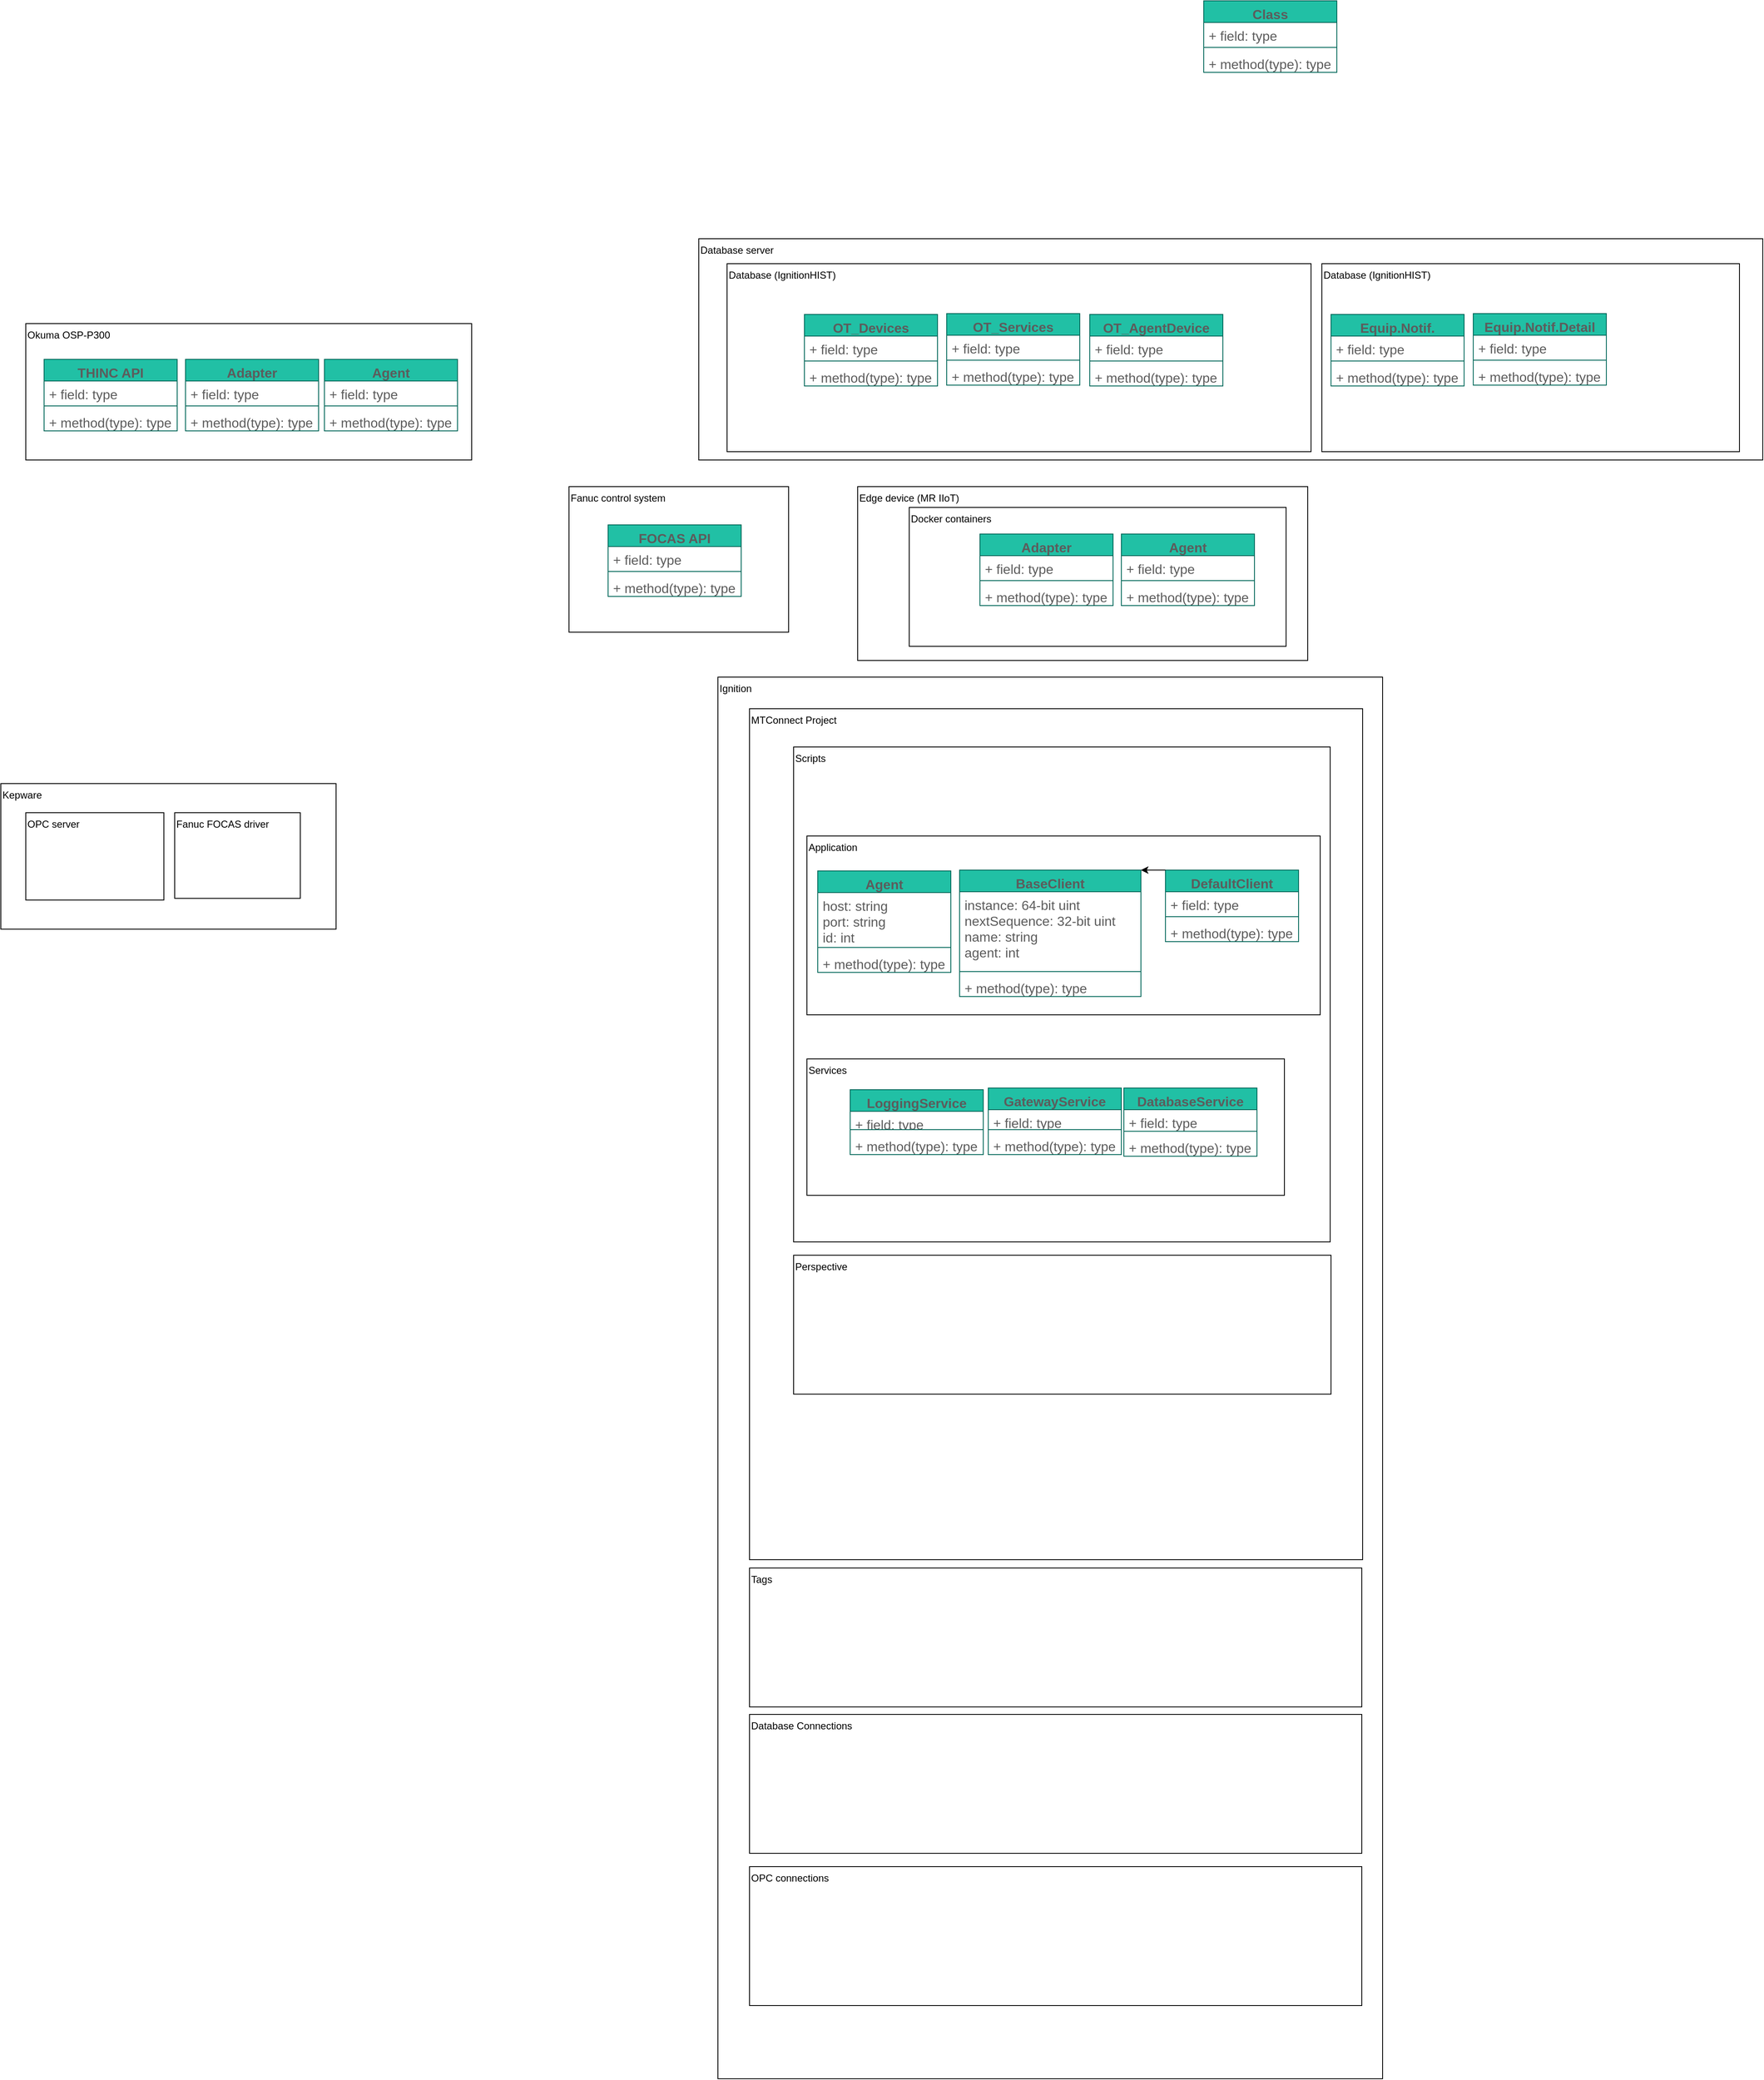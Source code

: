 <mxfile version="20.5.3" type="github">
  <diagram id="Y8VD3bbsFug7fa-G-Edv" name="Page-1">
    <mxGraphModel dx="2064" dy="1739" grid="0" gridSize="10" guides="1" tooltips="1" connect="1" arrows="1" fold="1" page="0" pageScale="1" pageWidth="850" pageHeight="1100" math="0" shadow="0">
      <root>
        <mxCell id="0" />
        <mxCell id="1" parent="0" />
        <mxCell id="nwVFUQn7Gyxe_FwkuT-B-43" value="Fanuc control system" style="rounded=0;whiteSpace=wrap;html=1;align=left;verticalAlign=top;" vertex="1" parent="1">
          <mxGeometry x="-369" y="-84" width="264" height="175" as="geometry" />
        </mxCell>
        <mxCell id="cE-XZR6qFVG_7nGPDlGH-24" value="Edge device (MR IIoT)" style="rounded=0;whiteSpace=wrap;html=1;align=left;verticalAlign=top;" parent="1" vertex="1">
          <mxGeometry x="-22" y="-84" width="541" height="209" as="geometry" />
        </mxCell>
        <mxCell id="nwVFUQn7Gyxe_FwkuT-B-20" value="Docker containers" style="rounded=0;whiteSpace=wrap;html=1;align=left;verticalAlign=top;" vertex="1" parent="1">
          <mxGeometry x="40" y="-59" width="453" height="167" as="geometry" />
        </mxCell>
        <mxCell id="nwVFUQn7Gyxe_FwkuT-B-6" value="Database server" style="rounded=0;whiteSpace=wrap;html=1;align=left;verticalAlign=top;" vertex="1" parent="1">
          <mxGeometry x="-213" y="-382" width="1279" height="266" as="geometry" />
        </mxCell>
        <mxCell id="nwVFUQn7Gyxe_FwkuT-B-1" value="Ignition" style="rounded=0;whiteSpace=wrap;html=1;align=left;verticalAlign=top;" vertex="1" parent="1">
          <mxGeometry x="-190" y="145" width="799" height="1685" as="geometry" />
        </mxCell>
        <mxCell id="ojhhG3WkHg60o16cQQcv-1" value="MTConnect Project" style="rounded=0;whiteSpace=wrap;html=1;align=left;verticalAlign=top;" parent="1" vertex="1">
          <mxGeometry x="-152" y="183" width="737" height="1023" as="geometry" />
        </mxCell>
        <mxCell id="ojhhG3WkHg60o16cQQcv-8" value="Scripts" style="rounded=0;whiteSpace=wrap;html=1;align=left;verticalAlign=top;" parent="1" vertex="1">
          <mxGeometry x="-99" y="229" width="645" height="595" as="geometry" />
        </mxCell>
        <mxCell id="cE-XZR6qFVG_7nGPDlGH-3" value="Application" style="rounded=0;whiteSpace=wrap;html=1;align=left;verticalAlign=top;" parent="1" vertex="1">
          <mxGeometry x="-83" y="336" width="617" height="215" as="geometry" />
        </mxCell>
        <mxCell id="cE-XZR6qFVG_7nGPDlGH-2" value="Services" style="rounded=0;whiteSpace=wrap;html=1;align=left;verticalAlign=top;" parent="1" vertex="1">
          <mxGeometry x="-83" y="604" width="574" height="164" as="geometry" />
        </mxCell>
        <mxCell id="c3xup34KW6eh66UdVi6g-12" value="Agent" style="swimlane;fontStyle=1;align=center;verticalAlign=top;childLayout=stackLayout;horizontal=1;startSize=26;horizontalStack=0;resizeParent=1;resizeParentMax=0;resizeLast=0;collapsible=1;marginBottom=0;fontSize=16;fillColor=#21C0A5;strokeColor=#006658;fontColor=#5C5C5C;rounded=0;" parent="1" vertex="1">
          <mxGeometry x="-70" y="378" width="160" height="122" as="geometry" />
        </mxCell>
        <mxCell id="c3xup34KW6eh66UdVi6g-13" value="host: string&#xa;port: string&#xa;id: int" style="text;strokeColor=none;fillColor=none;align=left;verticalAlign=top;spacingLeft=4;spacingRight=4;overflow=hidden;rotatable=0;points=[[0,0.5],[1,0.5]];portConstraint=eastwest;fontSize=16;fontColor=#5C5C5C;rounded=0;" parent="c3xup34KW6eh66UdVi6g-12" vertex="1">
          <mxGeometry y="26" width="160" height="62" as="geometry" />
        </mxCell>
        <mxCell id="c3xup34KW6eh66UdVi6g-14" value="" style="line;strokeWidth=1;fillColor=none;align=left;verticalAlign=middle;spacingTop=-1;spacingLeft=3;spacingRight=3;rotatable=0;labelPosition=right;points=[];portConstraint=eastwest;fontSize=16;strokeColor=#006658;fontColor=#5C5C5C;rounded=0;" parent="c3xup34KW6eh66UdVi6g-12" vertex="1">
          <mxGeometry y="88" width="160" height="8" as="geometry" />
        </mxCell>
        <mxCell id="c3xup34KW6eh66UdVi6g-15" value="+ method(type): type" style="text;strokeColor=none;fillColor=none;align=left;verticalAlign=top;spacingLeft=4;spacingRight=4;overflow=hidden;rotatable=0;points=[[0,0.5],[1,0.5]];portConstraint=eastwest;fontSize=16;fontColor=#5C5C5C;rounded=0;" parent="c3xup34KW6eh66UdVi6g-12" vertex="1">
          <mxGeometry y="96" width="160" height="26" as="geometry" />
        </mxCell>
        <mxCell id="c3xup34KW6eh66UdVi6g-21" value="BaseClient" style="swimlane;fontStyle=1;align=center;verticalAlign=top;childLayout=stackLayout;horizontal=1;startSize=26;horizontalStack=0;resizeParent=1;resizeParentMax=0;resizeLast=0;collapsible=1;marginBottom=0;fontSize=16;fillColor=#21C0A5;strokeColor=#006658;fontColor=#5C5C5C;rounded=0;" parent="1" vertex="1">
          <mxGeometry x="100.5" y="377" width="218" height="152" as="geometry" />
        </mxCell>
        <mxCell id="c3xup34KW6eh66UdVi6g-22" value="instance: 64-bit uint&#xa;nextSequence: 32-bit uint&#xa;name: string&#xa;agent: int" style="text;strokeColor=none;fillColor=none;align=left;verticalAlign=top;spacingLeft=4;spacingRight=4;overflow=hidden;rotatable=0;points=[[0,0.5],[1,0.5]];portConstraint=eastwest;fontSize=16;fontColor=#5C5C5C;rounded=0;" parent="c3xup34KW6eh66UdVi6g-21" vertex="1">
          <mxGeometry y="26" width="218" height="92" as="geometry" />
        </mxCell>
        <mxCell id="c3xup34KW6eh66UdVi6g-23" value="" style="line;strokeWidth=1;fillColor=none;align=left;verticalAlign=middle;spacingTop=-1;spacingLeft=3;spacingRight=3;rotatable=0;labelPosition=right;points=[];portConstraint=eastwest;fontSize=16;strokeColor=#006658;fontColor=#5C5C5C;rounded=0;" parent="c3xup34KW6eh66UdVi6g-21" vertex="1">
          <mxGeometry y="118" width="218" height="8" as="geometry" />
        </mxCell>
        <mxCell id="c3xup34KW6eh66UdVi6g-24" value="+ method(type): type" style="text;strokeColor=none;fillColor=none;align=left;verticalAlign=top;spacingLeft=4;spacingRight=4;overflow=hidden;rotatable=0;points=[[0,0.5],[1,0.5]];portConstraint=eastwest;fontSize=16;fontColor=#5C5C5C;rounded=0;" parent="c3xup34KW6eh66UdVi6g-21" vertex="1">
          <mxGeometry y="126" width="218" height="26" as="geometry" />
        </mxCell>
        <mxCell id="c3xup34KW6eh66UdVi6g-25" value="DatabaseService" style="swimlane;fontStyle=1;align=center;verticalAlign=top;childLayout=stackLayout;horizontal=1;startSize=26;horizontalStack=0;resizeParent=1;resizeParentMax=0;resizeLast=0;collapsible=1;marginBottom=0;fontSize=16;fillColor=#21C0A5;strokeColor=#006658;fontColor=#5C5C5C;rounded=0;" parent="1" vertex="1">
          <mxGeometry x="298" y="639" width="160" height="82" as="geometry" />
        </mxCell>
        <mxCell id="c3xup34KW6eh66UdVi6g-26" value="+ field: type" style="text;strokeColor=none;fillColor=none;align=left;verticalAlign=top;spacingLeft=4;spacingRight=4;overflow=hidden;rotatable=0;points=[[0,0.5],[1,0.5]];portConstraint=eastwest;fontSize=16;fontColor=#5C5C5C;rounded=0;" parent="c3xup34KW6eh66UdVi6g-25" vertex="1">
          <mxGeometry y="26" width="160" height="22" as="geometry" />
        </mxCell>
        <mxCell id="c3xup34KW6eh66UdVi6g-27" value="" style="line;strokeWidth=1;fillColor=none;align=left;verticalAlign=middle;spacingTop=-1;spacingLeft=3;spacingRight=3;rotatable=0;labelPosition=right;points=[];portConstraint=eastwest;fontSize=16;strokeColor=#006658;fontColor=#5C5C5C;rounded=0;" parent="c3xup34KW6eh66UdVi6g-25" vertex="1">
          <mxGeometry y="48" width="160" height="8" as="geometry" />
        </mxCell>
        <mxCell id="c3xup34KW6eh66UdVi6g-28" value="+ method(type): type" style="text;strokeColor=none;fillColor=none;align=left;verticalAlign=top;spacingLeft=4;spacingRight=4;overflow=hidden;rotatable=0;points=[[0,0.5],[1,0.5]];portConstraint=eastwest;fontSize=16;fontColor=#5C5C5C;rounded=0;" parent="c3xup34KW6eh66UdVi6g-25" vertex="1">
          <mxGeometry y="56" width="160" height="26" as="geometry" />
        </mxCell>
        <mxCell id="c3xup34KW6eh66UdVi6g-29" value="GatewayService" style="swimlane;fontStyle=1;align=center;verticalAlign=top;childLayout=stackLayout;horizontal=1;startSize=26;horizontalStack=0;resizeParent=1;resizeParentMax=0;resizeLast=0;collapsible=1;marginBottom=0;fontSize=16;fillColor=#21C0A5;strokeColor=#006658;fontColor=#5C5C5C;rounded=0;" parent="1" vertex="1">
          <mxGeometry x="135" y="639" width="160" height="80" as="geometry" />
        </mxCell>
        <mxCell id="c3xup34KW6eh66UdVi6g-30" value="+ field: type" style="text;strokeColor=none;fillColor=none;align=left;verticalAlign=top;spacingLeft=4;spacingRight=4;overflow=hidden;rotatable=0;points=[[0,0.5],[1,0.5]];portConstraint=eastwest;fontSize=16;fontColor=#5C5C5C;rounded=0;" parent="c3xup34KW6eh66UdVi6g-29" vertex="1">
          <mxGeometry y="26" width="160" height="20" as="geometry" />
        </mxCell>
        <mxCell id="c3xup34KW6eh66UdVi6g-31" value="" style="line;strokeWidth=1;fillColor=none;align=left;verticalAlign=middle;spacingTop=-1;spacingLeft=3;spacingRight=3;rotatable=0;labelPosition=right;points=[];portConstraint=eastwest;fontSize=16;strokeColor=#006658;fontColor=#5C5C5C;rounded=0;" parent="c3xup34KW6eh66UdVi6g-29" vertex="1">
          <mxGeometry y="46" width="160" height="8" as="geometry" />
        </mxCell>
        <mxCell id="c3xup34KW6eh66UdVi6g-32" value="+ method(type): type" style="text;strokeColor=none;fillColor=none;align=left;verticalAlign=top;spacingLeft=4;spacingRight=4;overflow=hidden;rotatable=0;points=[[0,0.5],[1,0.5]];portConstraint=eastwest;fontSize=16;fontColor=#5C5C5C;rounded=0;" parent="c3xup34KW6eh66UdVi6g-29" vertex="1">
          <mxGeometry y="54" width="160" height="26" as="geometry" />
        </mxCell>
        <mxCell id="c3xup34KW6eh66UdVi6g-33" value="LoggingService" style="swimlane;fontStyle=1;align=center;verticalAlign=top;childLayout=stackLayout;horizontal=1;startSize=26;horizontalStack=0;resizeParent=1;resizeParentMax=0;resizeLast=0;collapsible=1;marginBottom=0;fontSize=16;fillColor=#21C0A5;strokeColor=#006658;fontColor=#5C5C5C;rounded=0;" parent="1" vertex="1">
          <mxGeometry x="-31" y="641" width="160" height="78" as="geometry" />
        </mxCell>
        <mxCell id="c3xup34KW6eh66UdVi6g-34" value="+ field: type" style="text;strokeColor=none;fillColor=none;align=left;verticalAlign=top;spacingLeft=4;spacingRight=4;overflow=hidden;rotatable=0;points=[[0,0.5],[1,0.5]];portConstraint=eastwest;fontSize=16;fontColor=#5C5C5C;rounded=0;" parent="c3xup34KW6eh66UdVi6g-33" vertex="1">
          <mxGeometry y="26" width="160" height="18" as="geometry" />
        </mxCell>
        <mxCell id="c3xup34KW6eh66UdVi6g-35" value="" style="line;strokeWidth=1;fillColor=none;align=left;verticalAlign=middle;spacingTop=-1;spacingLeft=3;spacingRight=3;rotatable=0;labelPosition=right;points=[];portConstraint=eastwest;fontSize=16;strokeColor=#006658;fontColor=#5C5C5C;rounded=0;" parent="c3xup34KW6eh66UdVi6g-33" vertex="1">
          <mxGeometry y="44" width="160" height="8" as="geometry" />
        </mxCell>
        <mxCell id="c3xup34KW6eh66UdVi6g-36" value="+ method(type): type" style="text;strokeColor=none;fillColor=none;align=left;verticalAlign=top;spacingLeft=4;spacingRight=4;overflow=hidden;rotatable=0;points=[[0,0.5],[1,0.5]];portConstraint=eastwest;fontSize=16;fontColor=#5C5C5C;rounded=0;" parent="c3xup34KW6eh66UdVi6g-33" vertex="1">
          <mxGeometry y="52" width="160" height="26" as="geometry" />
        </mxCell>
        <mxCell id="c3xup34KW6eh66UdVi6g-40" value="DefaultClient" style="swimlane;fontStyle=1;align=center;verticalAlign=top;childLayout=stackLayout;horizontal=1;startSize=26;horizontalStack=0;resizeParent=1;resizeParentMax=0;resizeLast=0;collapsible=1;marginBottom=0;fontSize=16;fillColor=#21C0A5;strokeColor=#006658;fontColor=#5C5C5C;rounded=0;" parent="1" vertex="1">
          <mxGeometry x="348" y="377" width="160" height="86" as="geometry" />
        </mxCell>
        <mxCell id="c3xup34KW6eh66UdVi6g-41" value="+ field: type" style="text;strokeColor=none;fillColor=none;align=left;verticalAlign=top;spacingLeft=4;spacingRight=4;overflow=hidden;rotatable=0;points=[[0,0.5],[1,0.5]];portConstraint=eastwest;fontSize=16;fontColor=#5C5C5C;rounded=0;" parent="c3xup34KW6eh66UdVi6g-40" vertex="1">
          <mxGeometry y="26" width="160" height="26" as="geometry" />
        </mxCell>
        <mxCell id="c3xup34KW6eh66UdVi6g-42" value="" style="line;strokeWidth=1;fillColor=none;align=left;verticalAlign=middle;spacingTop=-1;spacingLeft=3;spacingRight=3;rotatable=0;labelPosition=right;points=[];portConstraint=eastwest;fontSize=16;strokeColor=#006658;fontColor=#5C5C5C;rounded=0;" parent="c3xup34KW6eh66UdVi6g-40" vertex="1">
          <mxGeometry y="52" width="160" height="8" as="geometry" />
        </mxCell>
        <mxCell id="c3xup34KW6eh66UdVi6g-43" value="+ method(type): type" style="text;strokeColor=none;fillColor=none;align=left;verticalAlign=top;spacingLeft=4;spacingRight=4;overflow=hidden;rotatable=0;points=[[0,0.5],[1,0.5]];portConstraint=eastwest;fontSize=16;fontColor=#5C5C5C;rounded=0;" parent="c3xup34KW6eh66UdVi6g-40" vertex="1">
          <mxGeometry y="60" width="160" height="26" as="geometry" />
        </mxCell>
        <mxCell id="cE-XZR6qFVG_7nGPDlGH-1" value="" style="endArrow=classic;html=1;rounded=0;exitX=0;exitY=0;exitDx=0;exitDy=0;entryX=1;entryY=0;entryDx=0;entryDy=0;" parent="1" source="c3xup34KW6eh66UdVi6g-40" target="c3xup34KW6eh66UdVi6g-21" edge="1">
          <mxGeometry width="50" height="50" relative="1" as="geometry">
            <mxPoint x="241" y="395" as="sourcePoint" />
            <mxPoint x="337" y="235" as="targetPoint" />
          </mxGeometry>
        </mxCell>
        <mxCell id="cE-XZR6qFVG_7nGPDlGH-4" value="Agent" style="swimlane;fontStyle=1;align=center;verticalAlign=top;childLayout=stackLayout;horizontal=1;startSize=26;horizontalStack=0;resizeParent=1;resizeParentMax=0;resizeLast=0;collapsible=1;marginBottom=0;fontSize=16;fillColor=#21C0A5;strokeColor=#006658;fontColor=#5C5C5C;rounded=0;" parent="1" vertex="1">
          <mxGeometry x="295" y="-27" width="160" height="86" as="geometry" />
        </mxCell>
        <mxCell id="cE-XZR6qFVG_7nGPDlGH-5" value="+ field: type" style="text;strokeColor=none;fillColor=none;align=left;verticalAlign=top;spacingLeft=4;spacingRight=4;overflow=hidden;rotatable=0;points=[[0,0.5],[1,0.5]];portConstraint=eastwest;fontSize=16;fontColor=#5C5C5C;rounded=0;" parent="cE-XZR6qFVG_7nGPDlGH-4" vertex="1">
          <mxGeometry y="26" width="160" height="26" as="geometry" />
        </mxCell>
        <mxCell id="cE-XZR6qFVG_7nGPDlGH-6" value="" style="line;strokeWidth=1;fillColor=none;align=left;verticalAlign=middle;spacingTop=-1;spacingLeft=3;spacingRight=3;rotatable=0;labelPosition=right;points=[];portConstraint=eastwest;fontSize=16;strokeColor=#006658;fontColor=#5C5C5C;rounded=0;" parent="cE-XZR6qFVG_7nGPDlGH-4" vertex="1">
          <mxGeometry y="52" width="160" height="8" as="geometry" />
        </mxCell>
        <mxCell id="cE-XZR6qFVG_7nGPDlGH-7" value="+ method(type): type" style="text;strokeColor=none;fillColor=none;align=left;verticalAlign=top;spacingLeft=4;spacingRight=4;overflow=hidden;rotatable=0;points=[[0,0.5],[1,0.5]];portConstraint=eastwest;fontSize=16;fontColor=#5C5C5C;rounded=0;" parent="cE-XZR6qFVG_7nGPDlGH-4" vertex="1">
          <mxGeometry y="60" width="160" height="26" as="geometry" />
        </mxCell>
        <mxCell id="cE-XZR6qFVG_7nGPDlGH-8" value="Adapter" style="swimlane;fontStyle=1;align=center;verticalAlign=top;childLayout=stackLayout;horizontal=1;startSize=26;horizontalStack=0;resizeParent=1;resizeParentMax=0;resizeLast=0;collapsible=1;marginBottom=0;fontSize=16;fillColor=#21C0A5;strokeColor=#006658;fontColor=#5C5C5C;rounded=0;" parent="1" vertex="1">
          <mxGeometry x="125" y="-27" width="160" height="86" as="geometry" />
        </mxCell>
        <mxCell id="cE-XZR6qFVG_7nGPDlGH-9" value="+ field: type" style="text;strokeColor=none;fillColor=none;align=left;verticalAlign=top;spacingLeft=4;spacingRight=4;overflow=hidden;rotatable=0;points=[[0,0.5],[1,0.5]];portConstraint=eastwest;fontSize=16;fontColor=#5C5C5C;rounded=0;" parent="cE-XZR6qFVG_7nGPDlGH-8" vertex="1">
          <mxGeometry y="26" width="160" height="26" as="geometry" />
        </mxCell>
        <mxCell id="cE-XZR6qFVG_7nGPDlGH-10" value="" style="line;strokeWidth=1;fillColor=none;align=left;verticalAlign=middle;spacingTop=-1;spacingLeft=3;spacingRight=3;rotatable=0;labelPosition=right;points=[];portConstraint=eastwest;fontSize=16;strokeColor=#006658;fontColor=#5C5C5C;rounded=0;" parent="cE-XZR6qFVG_7nGPDlGH-8" vertex="1">
          <mxGeometry y="52" width="160" height="8" as="geometry" />
        </mxCell>
        <mxCell id="cE-XZR6qFVG_7nGPDlGH-11" value="+ method(type): type" style="text;strokeColor=none;fillColor=none;align=left;verticalAlign=top;spacingLeft=4;spacingRight=4;overflow=hidden;rotatable=0;points=[[0,0.5],[1,0.5]];portConstraint=eastwest;fontSize=16;fontColor=#5C5C5C;rounded=0;" parent="cE-XZR6qFVG_7nGPDlGH-8" vertex="1">
          <mxGeometry y="60" width="160" height="26" as="geometry" />
        </mxCell>
        <mxCell id="cE-XZR6qFVG_7nGPDlGH-25" value="Class" style="swimlane;fontStyle=1;align=center;verticalAlign=top;childLayout=stackLayout;horizontal=1;startSize=26;horizontalStack=0;resizeParent=1;resizeParentMax=0;resizeLast=0;collapsible=1;marginBottom=0;fontSize=16;fillColor=#21C0A5;strokeColor=#006658;fontColor=#5C5C5C;rounded=0;" parent="1" vertex="1">
          <mxGeometry x="394" y="-668" width="160" height="86" as="geometry" />
        </mxCell>
        <mxCell id="cE-XZR6qFVG_7nGPDlGH-26" value="+ field: type" style="text;strokeColor=none;fillColor=none;align=left;verticalAlign=top;spacingLeft=4;spacingRight=4;overflow=hidden;rotatable=0;points=[[0,0.5],[1,0.5]];portConstraint=eastwest;fontSize=16;fontColor=#5C5C5C;rounded=0;" parent="cE-XZR6qFVG_7nGPDlGH-25" vertex="1">
          <mxGeometry y="26" width="160" height="26" as="geometry" />
        </mxCell>
        <mxCell id="cE-XZR6qFVG_7nGPDlGH-27" value="" style="line;strokeWidth=1;fillColor=none;align=left;verticalAlign=middle;spacingTop=-1;spacingLeft=3;spacingRight=3;rotatable=0;labelPosition=right;points=[];portConstraint=eastwest;fontSize=16;strokeColor=#006658;fontColor=#5C5C5C;rounded=0;" parent="cE-XZR6qFVG_7nGPDlGH-25" vertex="1">
          <mxGeometry y="52" width="160" height="8" as="geometry" />
        </mxCell>
        <mxCell id="cE-XZR6qFVG_7nGPDlGH-28" value="+ method(type): type" style="text;strokeColor=none;fillColor=none;align=left;verticalAlign=top;spacingLeft=4;spacingRight=4;overflow=hidden;rotatable=0;points=[[0,0.5],[1,0.5]];portConstraint=eastwest;fontSize=16;fontColor=#5C5C5C;rounded=0;" parent="cE-XZR6qFVG_7nGPDlGH-25" vertex="1">
          <mxGeometry y="60" width="160" height="26" as="geometry" />
        </mxCell>
        <mxCell id="cE-XZR6qFVG_7nGPDlGH-29" value="Database (IgnitionHIST)" style="rounded=0;whiteSpace=wrap;html=1;align=left;verticalAlign=top;" parent="1" vertex="1">
          <mxGeometry x="-179" y="-352" width="702" height="226" as="geometry" />
        </mxCell>
        <mxCell id="cE-XZR6qFVG_7nGPDlGH-30" value="OT_Devices" style="swimlane;fontStyle=1;align=center;verticalAlign=top;childLayout=stackLayout;horizontal=1;startSize=26;horizontalStack=0;resizeParent=1;resizeParentMax=0;resizeLast=0;collapsible=1;marginBottom=0;fontSize=16;fillColor=#21C0A5;strokeColor=#006658;fontColor=#5C5C5C;rounded=0;" parent="1" vertex="1">
          <mxGeometry x="-86" y="-291" width="160" height="86" as="geometry" />
        </mxCell>
        <mxCell id="cE-XZR6qFVG_7nGPDlGH-31" value="+ field: type" style="text;strokeColor=none;fillColor=none;align=left;verticalAlign=top;spacingLeft=4;spacingRight=4;overflow=hidden;rotatable=0;points=[[0,0.5],[1,0.5]];portConstraint=eastwest;fontSize=16;fontColor=#5C5C5C;rounded=0;" parent="cE-XZR6qFVG_7nGPDlGH-30" vertex="1">
          <mxGeometry y="26" width="160" height="26" as="geometry" />
        </mxCell>
        <mxCell id="cE-XZR6qFVG_7nGPDlGH-32" value="" style="line;strokeWidth=1;fillColor=none;align=left;verticalAlign=middle;spacingTop=-1;spacingLeft=3;spacingRight=3;rotatable=0;labelPosition=right;points=[];portConstraint=eastwest;fontSize=16;strokeColor=#006658;fontColor=#5C5C5C;rounded=0;" parent="cE-XZR6qFVG_7nGPDlGH-30" vertex="1">
          <mxGeometry y="52" width="160" height="8" as="geometry" />
        </mxCell>
        <mxCell id="cE-XZR6qFVG_7nGPDlGH-33" value="+ method(type): type" style="text;strokeColor=none;fillColor=none;align=left;verticalAlign=top;spacingLeft=4;spacingRight=4;overflow=hidden;rotatable=0;points=[[0,0.5],[1,0.5]];portConstraint=eastwest;fontSize=16;fontColor=#5C5C5C;rounded=0;" parent="cE-XZR6qFVG_7nGPDlGH-30" vertex="1">
          <mxGeometry y="60" width="160" height="26" as="geometry" />
        </mxCell>
        <mxCell id="cE-XZR6qFVG_7nGPDlGH-34" value="OT_Services" style="swimlane;fontStyle=1;align=center;verticalAlign=top;childLayout=stackLayout;horizontal=1;startSize=26;horizontalStack=0;resizeParent=1;resizeParentMax=0;resizeLast=0;collapsible=1;marginBottom=0;fontSize=16;fillColor=#21C0A5;strokeColor=#006658;fontColor=#5C5C5C;rounded=0;" parent="1" vertex="1">
          <mxGeometry x="85" y="-292" width="160" height="86" as="geometry" />
        </mxCell>
        <mxCell id="cE-XZR6qFVG_7nGPDlGH-35" value="+ field: type" style="text;strokeColor=none;fillColor=none;align=left;verticalAlign=top;spacingLeft=4;spacingRight=4;overflow=hidden;rotatable=0;points=[[0,0.5],[1,0.5]];portConstraint=eastwest;fontSize=16;fontColor=#5C5C5C;rounded=0;" parent="cE-XZR6qFVG_7nGPDlGH-34" vertex="1">
          <mxGeometry y="26" width="160" height="26" as="geometry" />
        </mxCell>
        <mxCell id="cE-XZR6qFVG_7nGPDlGH-36" value="" style="line;strokeWidth=1;fillColor=none;align=left;verticalAlign=middle;spacingTop=-1;spacingLeft=3;spacingRight=3;rotatable=0;labelPosition=right;points=[];portConstraint=eastwest;fontSize=16;strokeColor=#006658;fontColor=#5C5C5C;rounded=0;" parent="cE-XZR6qFVG_7nGPDlGH-34" vertex="1">
          <mxGeometry y="52" width="160" height="8" as="geometry" />
        </mxCell>
        <mxCell id="cE-XZR6qFVG_7nGPDlGH-37" value="+ method(type): type" style="text;strokeColor=none;fillColor=none;align=left;verticalAlign=top;spacingLeft=4;spacingRight=4;overflow=hidden;rotatable=0;points=[[0,0.5],[1,0.5]];portConstraint=eastwest;fontSize=16;fontColor=#5C5C5C;rounded=0;" parent="cE-XZR6qFVG_7nGPDlGH-34" vertex="1">
          <mxGeometry y="60" width="160" height="26" as="geometry" />
        </mxCell>
        <mxCell id="ojhhG3WkHg60o16cQQcv-7" value="Perspective" style="rounded=0;whiteSpace=wrap;html=1;align=left;verticalAlign=top;" parent="1" vertex="1">
          <mxGeometry x="-99" y="840" width="646" height="167" as="geometry" />
        </mxCell>
        <mxCell id="nwVFUQn7Gyxe_FwkuT-B-2" value="Tags" style="rounded=0;whiteSpace=wrap;html=1;align=left;verticalAlign=top;" vertex="1" parent="1">
          <mxGeometry x="-152" y="1216" width="736" height="167" as="geometry" />
        </mxCell>
        <mxCell id="nwVFUQn7Gyxe_FwkuT-B-5" value="Database Connections" style="rounded=0;whiteSpace=wrap;html=1;align=left;verticalAlign=top;" vertex="1" parent="1">
          <mxGeometry x="-152" y="1392" width="736" height="167" as="geometry" />
        </mxCell>
        <mxCell id="nwVFUQn7Gyxe_FwkuT-B-7" value="OT_AgentDevice" style="swimlane;fontStyle=1;align=center;verticalAlign=top;childLayout=stackLayout;horizontal=1;startSize=26;horizontalStack=0;resizeParent=1;resizeParentMax=0;resizeLast=0;collapsible=1;marginBottom=0;fontSize=16;fillColor=#21C0A5;strokeColor=#006658;fontColor=#5C5C5C;rounded=0;" vertex="1" parent="1">
          <mxGeometry x="257" y="-291" width="160" height="86" as="geometry" />
        </mxCell>
        <mxCell id="nwVFUQn7Gyxe_FwkuT-B-8" value="+ field: type" style="text;strokeColor=none;fillColor=none;align=left;verticalAlign=top;spacingLeft=4;spacingRight=4;overflow=hidden;rotatable=0;points=[[0,0.5],[1,0.5]];portConstraint=eastwest;fontSize=16;fontColor=#5C5C5C;rounded=0;" vertex="1" parent="nwVFUQn7Gyxe_FwkuT-B-7">
          <mxGeometry y="26" width="160" height="26" as="geometry" />
        </mxCell>
        <mxCell id="nwVFUQn7Gyxe_FwkuT-B-9" value="" style="line;strokeWidth=1;fillColor=none;align=left;verticalAlign=middle;spacingTop=-1;spacingLeft=3;spacingRight=3;rotatable=0;labelPosition=right;points=[];portConstraint=eastwest;fontSize=16;strokeColor=#006658;fontColor=#5C5C5C;rounded=0;" vertex="1" parent="nwVFUQn7Gyxe_FwkuT-B-7">
          <mxGeometry y="52" width="160" height="8" as="geometry" />
        </mxCell>
        <mxCell id="nwVFUQn7Gyxe_FwkuT-B-10" value="+ method(type): type" style="text;strokeColor=none;fillColor=none;align=left;verticalAlign=top;spacingLeft=4;spacingRight=4;overflow=hidden;rotatable=0;points=[[0,0.5],[1,0.5]];portConstraint=eastwest;fontSize=16;fontColor=#5C5C5C;rounded=0;" vertex="1" parent="nwVFUQn7Gyxe_FwkuT-B-7">
          <mxGeometry y="60" width="160" height="26" as="geometry" />
        </mxCell>
        <mxCell id="nwVFUQn7Gyxe_FwkuT-B-11" value="Database (IgnitionHIST)" style="rounded=0;whiteSpace=wrap;html=1;align=left;verticalAlign=top;" vertex="1" parent="1">
          <mxGeometry x="536" y="-352" width="502" height="226" as="geometry" />
        </mxCell>
        <mxCell id="nwVFUQn7Gyxe_FwkuT-B-12" value="Equip.Notif." style="swimlane;fontStyle=1;align=center;verticalAlign=top;childLayout=stackLayout;horizontal=1;startSize=26;horizontalStack=0;resizeParent=1;resizeParentMax=0;resizeLast=0;collapsible=1;marginBottom=0;fontSize=16;fillColor=#21C0A5;strokeColor=#006658;fontColor=#5C5C5C;rounded=0;" vertex="1" parent="1">
          <mxGeometry x="547" y="-291" width="160" height="86" as="geometry" />
        </mxCell>
        <mxCell id="nwVFUQn7Gyxe_FwkuT-B-13" value="+ field: type" style="text;strokeColor=none;fillColor=none;align=left;verticalAlign=top;spacingLeft=4;spacingRight=4;overflow=hidden;rotatable=0;points=[[0,0.5],[1,0.5]];portConstraint=eastwest;fontSize=16;fontColor=#5C5C5C;rounded=0;" vertex="1" parent="nwVFUQn7Gyxe_FwkuT-B-12">
          <mxGeometry y="26" width="160" height="26" as="geometry" />
        </mxCell>
        <mxCell id="nwVFUQn7Gyxe_FwkuT-B-14" value="" style="line;strokeWidth=1;fillColor=none;align=left;verticalAlign=middle;spacingTop=-1;spacingLeft=3;spacingRight=3;rotatable=0;labelPosition=right;points=[];portConstraint=eastwest;fontSize=16;strokeColor=#006658;fontColor=#5C5C5C;rounded=0;" vertex="1" parent="nwVFUQn7Gyxe_FwkuT-B-12">
          <mxGeometry y="52" width="160" height="8" as="geometry" />
        </mxCell>
        <mxCell id="nwVFUQn7Gyxe_FwkuT-B-15" value="+ method(type): type" style="text;strokeColor=none;fillColor=none;align=left;verticalAlign=top;spacingLeft=4;spacingRight=4;overflow=hidden;rotatable=0;points=[[0,0.5],[1,0.5]];portConstraint=eastwest;fontSize=16;fontColor=#5C5C5C;rounded=0;" vertex="1" parent="nwVFUQn7Gyxe_FwkuT-B-12">
          <mxGeometry y="60" width="160" height="26" as="geometry" />
        </mxCell>
        <mxCell id="nwVFUQn7Gyxe_FwkuT-B-16" value="Equip.Notif.Detail" style="swimlane;fontStyle=1;align=center;verticalAlign=top;childLayout=stackLayout;horizontal=1;startSize=26;horizontalStack=0;resizeParent=1;resizeParentMax=0;resizeLast=0;collapsible=1;marginBottom=0;fontSize=16;fillColor=#21C0A5;strokeColor=#006658;fontColor=#5C5C5C;rounded=0;" vertex="1" parent="1">
          <mxGeometry x="718" y="-292" width="160" height="86" as="geometry" />
        </mxCell>
        <mxCell id="nwVFUQn7Gyxe_FwkuT-B-17" value="+ field: type" style="text;strokeColor=none;fillColor=none;align=left;verticalAlign=top;spacingLeft=4;spacingRight=4;overflow=hidden;rotatable=0;points=[[0,0.5],[1,0.5]];portConstraint=eastwest;fontSize=16;fontColor=#5C5C5C;rounded=0;" vertex="1" parent="nwVFUQn7Gyxe_FwkuT-B-16">
          <mxGeometry y="26" width="160" height="26" as="geometry" />
        </mxCell>
        <mxCell id="nwVFUQn7Gyxe_FwkuT-B-18" value="" style="line;strokeWidth=1;fillColor=none;align=left;verticalAlign=middle;spacingTop=-1;spacingLeft=3;spacingRight=3;rotatable=0;labelPosition=right;points=[];portConstraint=eastwest;fontSize=16;strokeColor=#006658;fontColor=#5C5C5C;rounded=0;" vertex="1" parent="nwVFUQn7Gyxe_FwkuT-B-16">
          <mxGeometry y="52" width="160" height="8" as="geometry" />
        </mxCell>
        <mxCell id="nwVFUQn7Gyxe_FwkuT-B-19" value="+ method(type): type" style="text;strokeColor=none;fillColor=none;align=left;verticalAlign=top;spacingLeft=4;spacingRight=4;overflow=hidden;rotatable=0;points=[[0,0.5],[1,0.5]];portConstraint=eastwest;fontSize=16;fontColor=#5C5C5C;rounded=0;" vertex="1" parent="nwVFUQn7Gyxe_FwkuT-B-16">
          <mxGeometry y="60" width="160" height="26" as="geometry" />
        </mxCell>
        <mxCell id="nwVFUQn7Gyxe_FwkuT-B-34" value="Okuma OSP-P300" style="rounded=0;whiteSpace=wrap;html=1;align=left;verticalAlign=top;" vertex="1" parent="1">
          <mxGeometry x="-1022" y="-280" width="536" height="164" as="geometry" />
        </mxCell>
        <mxCell id="nwVFUQn7Gyxe_FwkuT-B-35" value="Adapter" style="swimlane;fontStyle=1;align=center;verticalAlign=top;childLayout=stackLayout;horizontal=1;startSize=26;horizontalStack=0;resizeParent=1;resizeParentMax=0;resizeLast=0;collapsible=1;marginBottom=0;fontSize=16;fillColor=#21C0A5;strokeColor=#006658;fontColor=#5C5C5C;rounded=0;" vertex="1" parent="1">
          <mxGeometry x="-830" y="-237" width="160" height="86" as="geometry" />
        </mxCell>
        <mxCell id="nwVFUQn7Gyxe_FwkuT-B-36" value="+ field: type" style="text;strokeColor=none;fillColor=none;align=left;verticalAlign=top;spacingLeft=4;spacingRight=4;overflow=hidden;rotatable=0;points=[[0,0.5],[1,0.5]];portConstraint=eastwest;fontSize=16;fontColor=#5C5C5C;rounded=0;" vertex="1" parent="nwVFUQn7Gyxe_FwkuT-B-35">
          <mxGeometry y="26" width="160" height="26" as="geometry" />
        </mxCell>
        <mxCell id="nwVFUQn7Gyxe_FwkuT-B-37" value="" style="line;strokeWidth=1;fillColor=none;align=left;verticalAlign=middle;spacingTop=-1;spacingLeft=3;spacingRight=3;rotatable=0;labelPosition=right;points=[];portConstraint=eastwest;fontSize=16;strokeColor=#006658;fontColor=#5C5C5C;rounded=0;" vertex="1" parent="nwVFUQn7Gyxe_FwkuT-B-35">
          <mxGeometry y="52" width="160" height="8" as="geometry" />
        </mxCell>
        <mxCell id="nwVFUQn7Gyxe_FwkuT-B-38" value="+ method(type): type" style="text;strokeColor=none;fillColor=none;align=left;verticalAlign=top;spacingLeft=4;spacingRight=4;overflow=hidden;rotatable=0;points=[[0,0.5],[1,0.5]];portConstraint=eastwest;fontSize=16;fontColor=#5C5C5C;rounded=0;" vertex="1" parent="nwVFUQn7Gyxe_FwkuT-B-35">
          <mxGeometry y="60" width="160" height="26" as="geometry" />
        </mxCell>
        <mxCell id="nwVFUQn7Gyxe_FwkuT-B-39" value="Agent" style="swimlane;fontStyle=1;align=center;verticalAlign=top;childLayout=stackLayout;horizontal=1;startSize=26;horizontalStack=0;resizeParent=1;resizeParentMax=0;resizeLast=0;collapsible=1;marginBottom=0;fontSize=16;fillColor=#21C0A5;strokeColor=#006658;fontColor=#5C5C5C;rounded=0;" vertex="1" parent="1">
          <mxGeometry x="-663" y="-237" width="160" height="86" as="geometry" />
        </mxCell>
        <mxCell id="nwVFUQn7Gyxe_FwkuT-B-40" value="+ field: type" style="text;strokeColor=none;fillColor=none;align=left;verticalAlign=top;spacingLeft=4;spacingRight=4;overflow=hidden;rotatable=0;points=[[0,0.5],[1,0.5]];portConstraint=eastwest;fontSize=16;fontColor=#5C5C5C;rounded=0;" vertex="1" parent="nwVFUQn7Gyxe_FwkuT-B-39">
          <mxGeometry y="26" width="160" height="26" as="geometry" />
        </mxCell>
        <mxCell id="nwVFUQn7Gyxe_FwkuT-B-41" value="" style="line;strokeWidth=1;fillColor=none;align=left;verticalAlign=middle;spacingTop=-1;spacingLeft=3;spacingRight=3;rotatable=0;labelPosition=right;points=[];portConstraint=eastwest;fontSize=16;strokeColor=#006658;fontColor=#5C5C5C;rounded=0;" vertex="1" parent="nwVFUQn7Gyxe_FwkuT-B-39">
          <mxGeometry y="52" width="160" height="8" as="geometry" />
        </mxCell>
        <mxCell id="nwVFUQn7Gyxe_FwkuT-B-42" value="+ method(type): type" style="text;strokeColor=none;fillColor=none;align=left;verticalAlign=top;spacingLeft=4;spacingRight=4;overflow=hidden;rotatable=0;points=[[0,0.5],[1,0.5]];portConstraint=eastwest;fontSize=16;fontColor=#5C5C5C;rounded=0;" vertex="1" parent="nwVFUQn7Gyxe_FwkuT-B-39">
          <mxGeometry y="60" width="160" height="26" as="geometry" />
        </mxCell>
        <mxCell id="nwVFUQn7Gyxe_FwkuT-B-44" value="FOCAS API" style="swimlane;fontStyle=1;align=center;verticalAlign=top;childLayout=stackLayout;horizontal=1;startSize=26;horizontalStack=0;resizeParent=1;resizeParentMax=0;resizeLast=0;collapsible=1;marginBottom=0;fontSize=16;fillColor=#21C0A5;strokeColor=#006658;fontColor=#5C5C5C;rounded=0;" vertex="1" parent="1">
          <mxGeometry x="-322" y="-38" width="160" height="86" as="geometry" />
        </mxCell>
        <mxCell id="nwVFUQn7Gyxe_FwkuT-B-45" value="+ field: type" style="text;strokeColor=none;fillColor=none;align=left;verticalAlign=top;spacingLeft=4;spacingRight=4;overflow=hidden;rotatable=0;points=[[0,0.5],[1,0.5]];portConstraint=eastwest;fontSize=16;fontColor=#5C5C5C;rounded=0;" vertex="1" parent="nwVFUQn7Gyxe_FwkuT-B-44">
          <mxGeometry y="26" width="160" height="26" as="geometry" />
        </mxCell>
        <mxCell id="nwVFUQn7Gyxe_FwkuT-B-46" value="" style="line;strokeWidth=1;fillColor=none;align=left;verticalAlign=middle;spacingTop=-1;spacingLeft=3;spacingRight=3;rotatable=0;labelPosition=right;points=[];portConstraint=eastwest;fontSize=16;strokeColor=#006658;fontColor=#5C5C5C;rounded=0;" vertex="1" parent="nwVFUQn7Gyxe_FwkuT-B-44">
          <mxGeometry y="52" width="160" height="8" as="geometry" />
        </mxCell>
        <mxCell id="nwVFUQn7Gyxe_FwkuT-B-47" value="+ method(type): type" style="text;strokeColor=none;fillColor=none;align=left;verticalAlign=top;spacingLeft=4;spacingRight=4;overflow=hidden;rotatable=0;points=[[0,0.5],[1,0.5]];portConstraint=eastwest;fontSize=16;fontColor=#5C5C5C;rounded=0;" vertex="1" parent="nwVFUQn7Gyxe_FwkuT-B-44">
          <mxGeometry y="60" width="160" height="26" as="geometry" />
        </mxCell>
        <mxCell id="nwVFUQn7Gyxe_FwkuT-B-50" value="THINC API" style="swimlane;fontStyle=1;align=center;verticalAlign=top;childLayout=stackLayout;horizontal=1;startSize=26;horizontalStack=0;resizeParent=1;resizeParentMax=0;resizeLast=0;collapsible=1;marginBottom=0;fontSize=16;fillColor=#21C0A5;strokeColor=#006658;fontColor=#5C5C5C;rounded=0;" vertex="1" parent="1">
          <mxGeometry x="-1000" y="-237" width="160" height="86" as="geometry" />
        </mxCell>
        <mxCell id="nwVFUQn7Gyxe_FwkuT-B-51" value="+ field: type" style="text;strokeColor=none;fillColor=none;align=left;verticalAlign=top;spacingLeft=4;spacingRight=4;overflow=hidden;rotatable=0;points=[[0,0.5],[1,0.5]];portConstraint=eastwest;fontSize=16;fontColor=#5C5C5C;rounded=0;" vertex="1" parent="nwVFUQn7Gyxe_FwkuT-B-50">
          <mxGeometry y="26" width="160" height="26" as="geometry" />
        </mxCell>
        <mxCell id="nwVFUQn7Gyxe_FwkuT-B-52" value="" style="line;strokeWidth=1;fillColor=none;align=left;verticalAlign=middle;spacingTop=-1;spacingLeft=3;spacingRight=3;rotatable=0;labelPosition=right;points=[];portConstraint=eastwest;fontSize=16;strokeColor=#006658;fontColor=#5C5C5C;rounded=0;" vertex="1" parent="nwVFUQn7Gyxe_FwkuT-B-50">
          <mxGeometry y="52" width="160" height="8" as="geometry" />
        </mxCell>
        <mxCell id="nwVFUQn7Gyxe_FwkuT-B-53" value="+ method(type): type" style="text;strokeColor=none;fillColor=none;align=left;verticalAlign=top;spacingLeft=4;spacingRight=4;overflow=hidden;rotatable=0;points=[[0,0.5],[1,0.5]];portConstraint=eastwest;fontSize=16;fontColor=#5C5C5C;rounded=0;" vertex="1" parent="nwVFUQn7Gyxe_FwkuT-B-50">
          <mxGeometry y="60" width="160" height="26" as="geometry" />
        </mxCell>
        <mxCell id="nwVFUQn7Gyxe_FwkuT-B-54" value="OPC connections&amp;nbsp;" style="rounded=0;whiteSpace=wrap;html=1;align=left;verticalAlign=top;" vertex="1" parent="1">
          <mxGeometry x="-152" y="1575" width="736" height="167" as="geometry" />
        </mxCell>
        <mxCell id="nwVFUQn7Gyxe_FwkuT-B-55" value="Kepware" style="rounded=0;whiteSpace=wrap;html=1;align=left;verticalAlign=top;" vertex="1" parent="1">
          <mxGeometry x="-1052" y="273" width="403" height="175" as="geometry" />
        </mxCell>
        <mxCell id="nwVFUQn7Gyxe_FwkuT-B-56" value="Fanuc FOCAS driver&amp;nbsp;" style="rounded=0;whiteSpace=wrap;html=1;align=left;verticalAlign=top;" vertex="1" parent="1">
          <mxGeometry x="-843" y="308" width="151" height="103" as="geometry" />
        </mxCell>
        <mxCell id="nwVFUQn7Gyxe_FwkuT-B-57" value="OPC server" style="rounded=0;whiteSpace=wrap;html=1;align=left;verticalAlign=top;" vertex="1" parent="1">
          <mxGeometry x="-1022" y="308" width="166" height="105" as="geometry" />
        </mxCell>
      </root>
    </mxGraphModel>
  </diagram>
</mxfile>
